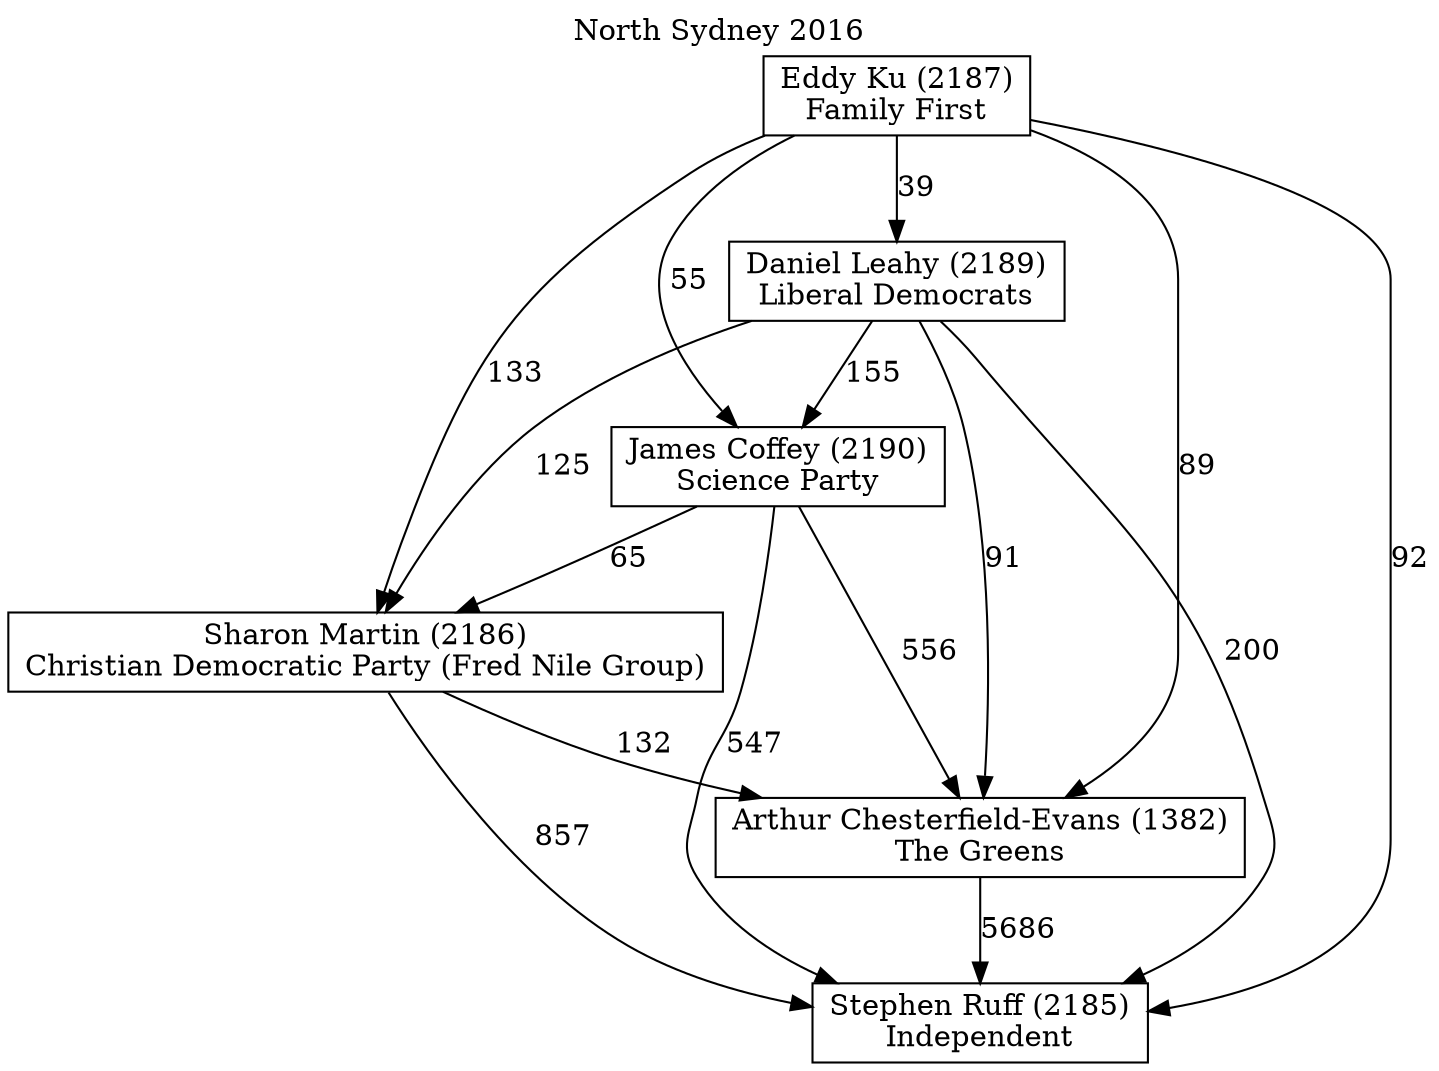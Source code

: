// House preference flow
digraph "Stephen Ruff (2185)_North Sydney_2016" {
	graph [label="North Sydney 2016" labelloc=t mclimit=10]
	node [shape=box]
	"Sharon Martin (2186)" [label="Sharon Martin (2186)
Christian Democratic Party (Fred Nile Group)"]
	"Eddy Ku (2187)" [label="Eddy Ku (2187)
Family First"]
	"James Coffey (2190)" [label="James Coffey (2190)
Science Party"]
	"Daniel Leahy (2189)" [label="Daniel Leahy (2189)
Liberal Democrats"]
	"Arthur Chesterfield-Evans (1382)" [label="Arthur Chesterfield-Evans (1382)
The Greens"]
	"Stephen Ruff (2185)" [label="Stephen Ruff (2185)
Independent"]
	"Sharon Martin (2186)" -> "Stephen Ruff (2185)" [label=857]
	"Eddy Ku (2187)" -> "Arthur Chesterfield-Evans (1382)" [label=89]
	"James Coffey (2190)" -> "Sharon Martin (2186)" [label=65]
	"James Coffey (2190)" -> "Arthur Chesterfield-Evans (1382)" [label=556]
	"Daniel Leahy (2189)" -> "Stephen Ruff (2185)" [label=200]
	"James Coffey (2190)" -> "Stephen Ruff (2185)" [label=547]
	"Arthur Chesterfield-Evans (1382)" -> "Stephen Ruff (2185)" [label=5686]
	"Eddy Ku (2187)" -> "Daniel Leahy (2189)" [label=39]
	"Daniel Leahy (2189)" -> "James Coffey (2190)" [label=155]
	"Daniel Leahy (2189)" -> "Arthur Chesterfield-Evans (1382)" [label=91]
	"Sharon Martin (2186)" -> "Arthur Chesterfield-Evans (1382)" [label=132]
	"Eddy Ku (2187)" -> "Stephen Ruff (2185)" [label=92]
	"Eddy Ku (2187)" -> "Sharon Martin (2186)" [label=133]
	"Eddy Ku (2187)" -> "James Coffey (2190)" [label=55]
	"Daniel Leahy (2189)" -> "Sharon Martin (2186)" [label=125]
}
